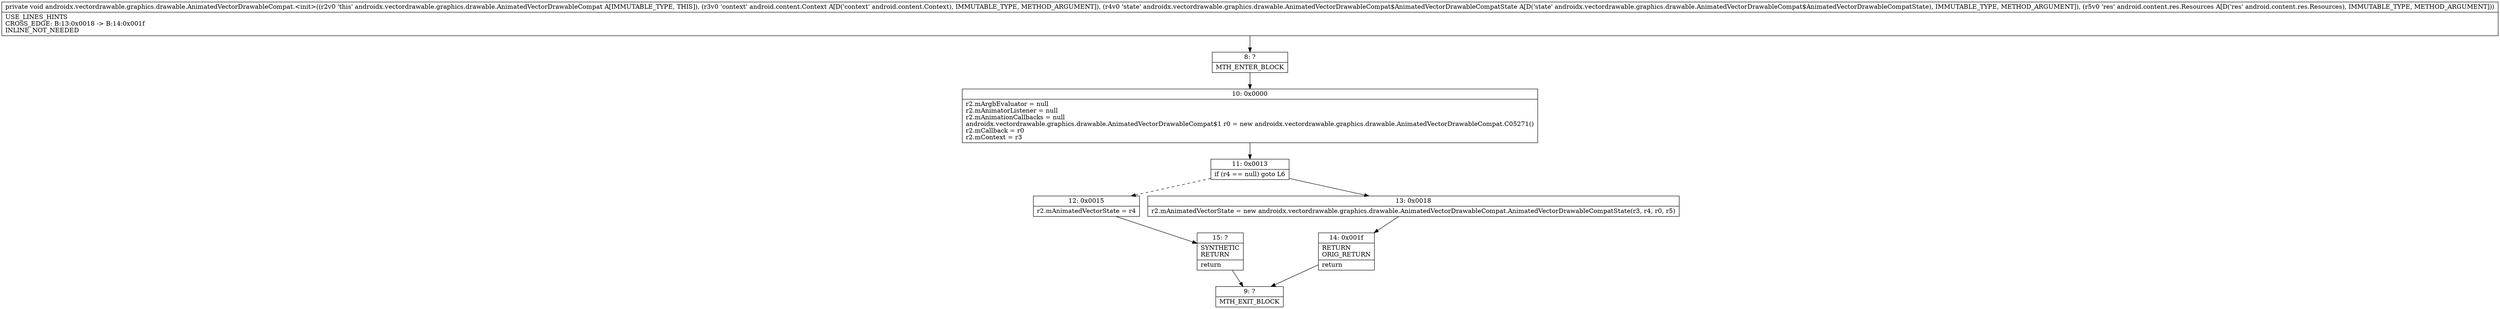 digraph "CFG forandroidx.vectordrawable.graphics.drawable.AnimatedVectorDrawableCompat.\<init\>(Landroid\/content\/Context;Landroidx\/vectordrawable\/graphics\/drawable\/AnimatedVectorDrawableCompat$AnimatedVectorDrawableCompatState;Landroid\/content\/res\/Resources;)V" {
Node_8 [shape=record,label="{8\:\ ?|MTH_ENTER_BLOCK\l}"];
Node_10 [shape=record,label="{10\:\ 0x0000|r2.mArgbEvaluator = null\lr2.mAnimatorListener = null\lr2.mAnimationCallbacks = null\landroidx.vectordrawable.graphics.drawable.AnimatedVectorDrawableCompat$1 r0 = new androidx.vectordrawable.graphics.drawable.AnimatedVectorDrawableCompat.C05271()\lr2.mCallback = r0\lr2.mContext = r3\l}"];
Node_11 [shape=record,label="{11\:\ 0x0013|if (r4 == null) goto L6\l}"];
Node_12 [shape=record,label="{12\:\ 0x0015|r2.mAnimatedVectorState = r4\l}"];
Node_15 [shape=record,label="{15\:\ ?|SYNTHETIC\lRETURN\l|return\l}"];
Node_9 [shape=record,label="{9\:\ ?|MTH_EXIT_BLOCK\l}"];
Node_13 [shape=record,label="{13\:\ 0x0018|r2.mAnimatedVectorState = new androidx.vectordrawable.graphics.drawable.AnimatedVectorDrawableCompat.AnimatedVectorDrawableCompatState(r3, r4, r0, r5)\l}"];
Node_14 [shape=record,label="{14\:\ 0x001f|RETURN\lORIG_RETURN\l|return\l}"];
MethodNode[shape=record,label="{private void androidx.vectordrawable.graphics.drawable.AnimatedVectorDrawableCompat.\<init\>((r2v0 'this' androidx.vectordrawable.graphics.drawable.AnimatedVectorDrawableCompat A[IMMUTABLE_TYPE, THIS]), (r3v0 'context' android.content.Context A[D('context' android.content.Context), IMMUTABLE_TYPE, METHOD_ARGUMENT]), (r4v0 'state' androidx.vectordrawable.graphics.drawable.AnimatedVectorDrawableCompat$AnimatedVectorDrawableCompatState A[D('state' androidx.vectordrawable.graphics.drawable.AnimatedVectorDrawableCompat$AnimatedVectorDrawableCompatState), IMMUTABLE_TYPE, METHOD_ARGUMENT]), (r5v0 'res' android.content.res.Resources A[D('res' android.content.res.Resources), IMMUTABLE_TYPE, METHOD_ARGUMENT]))  | USE_LINES_HINTS\lCROSS_EDGE: B:13:0x0018 \-\> B:14:0x001f\lINLINE_NOT_NEEDED\l}"];
MethodNode -> Node_8;Node_8 -> Node_10;
Node_10 -> Node_11;
Node_11 -> Node_12[style=dashed];
Node_11 -> Node_13;
Node_12 -> Node_15;
Node_15 -> Node_9;
Node_13 -> Node_14;
Node_14 -> Node_9;
}

